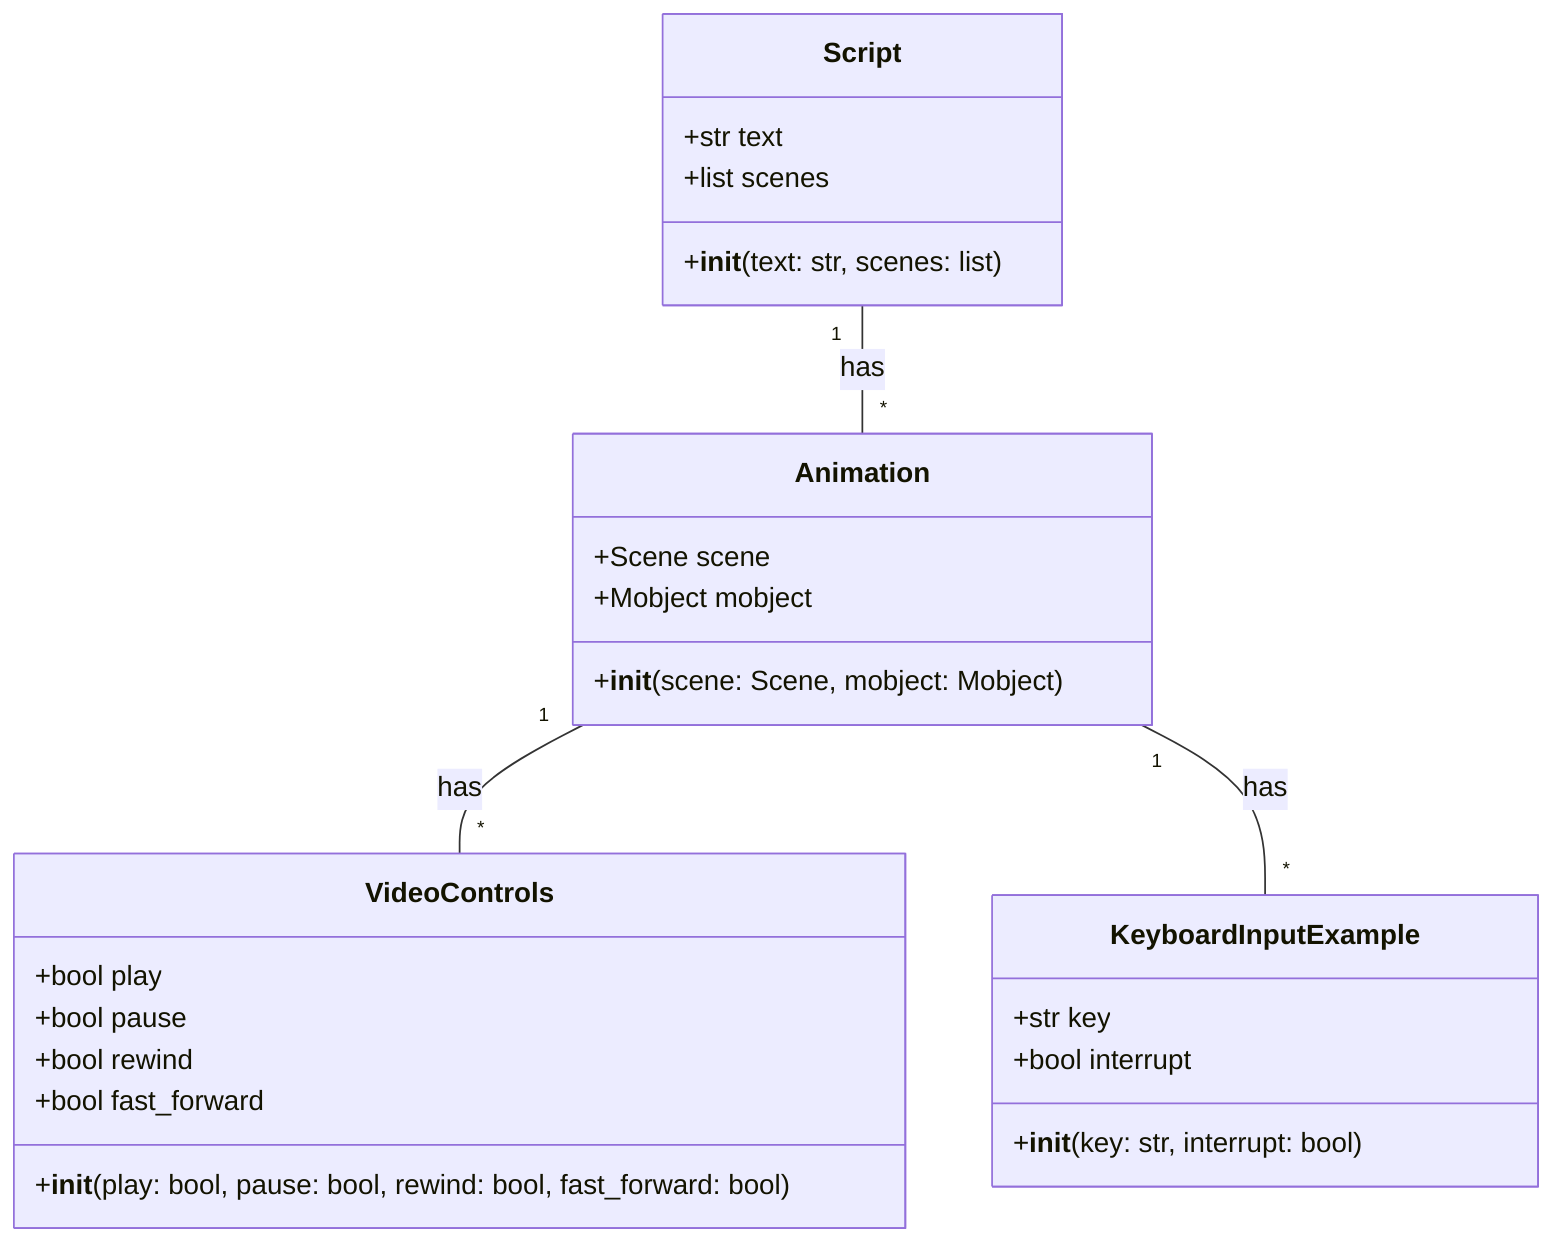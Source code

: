classDiagram
    class Script{
        +str text
        +list scenes
        +__init__(text: str, scenes: list)
    }
    class Animation{
        +Scene scene
        +Mobject mobject
        +__init__(scene: Scene, mobject: Mobject)
    }
    class VideoControls{
        +bool play
        +bool pause
        +bool rewind
        +bool fast_forward
        +__init__(play: bool, pause: bool, rewind: bool, fast_forward: bool)
    }
    class KeyboardInputExample{
        +str key
        +bool interrupt
        +__init__(key: str, interrupt: bool)
    }
    Script "1" -- "*" Animation: has
    Animation "1" -- "*" VideoControls: has
    Animation "1" -- "*" KeyboardInputExample: has